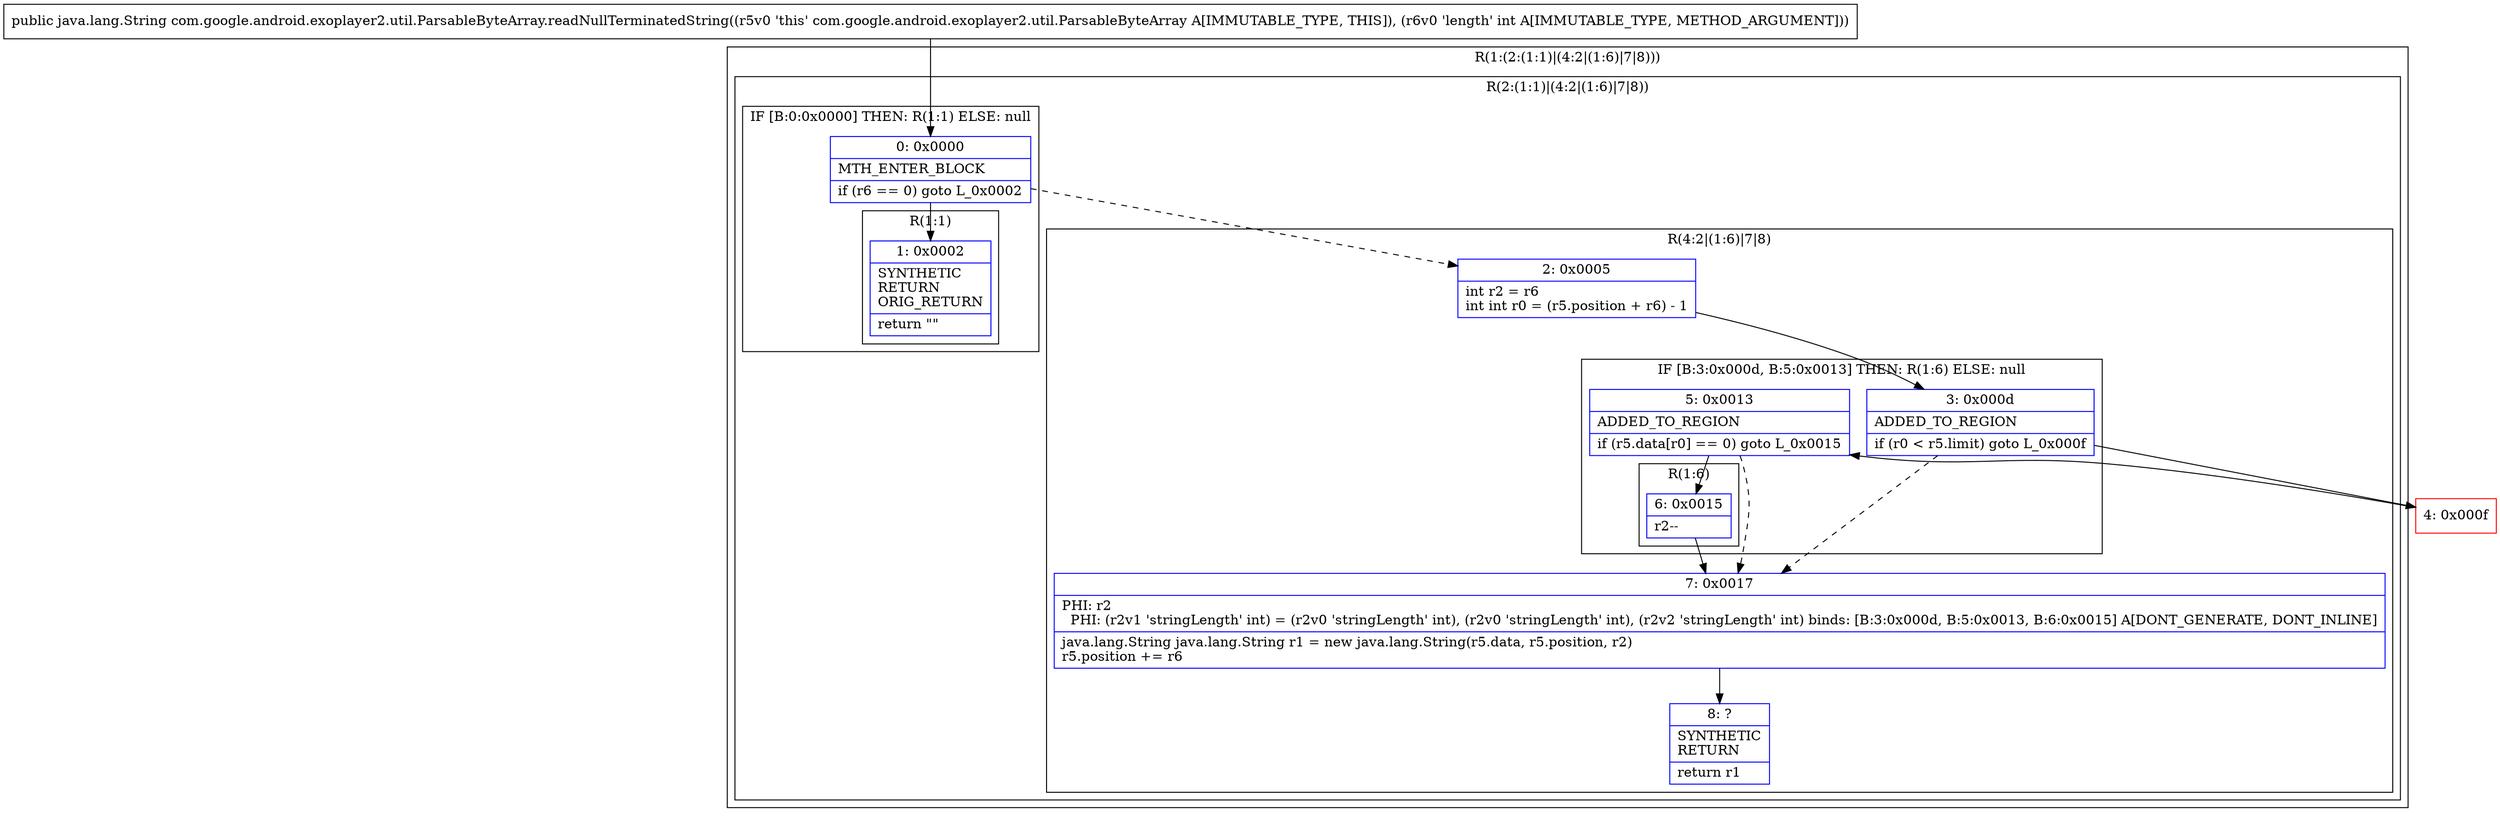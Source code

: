 digraph "CFG forcom.google.android.exoplayer2.util.ParsableByteArray.readNullTerminatedString(I)Ljava\/lang\/String;" {
subgraph cluster_Region_212956890 {
label = "R(1:(2:(1:1)|(4:2|(1:6)|7|8)))";
node [shape=record,color=blue];
subgraph cluster_Region_1527144834 {
label = "R(2:(1:1)|(4:2|(1:6)|7|8))";
node [shape=record,color=blue];
subgraph cluster_IfRegion_1174774665 {
label = "IF [B:0:0x0000] THEN: R(1:1) ELSE: null";
node [shape=record,color=blue];
Node_0 [shape=record,label="{0\:\ 0x0000|MTH_ENTER_BLOCK\l|if (r6 == 0) goto L_0x0002\l}"];
subgraph cluster_Region_383272357 {
label = "R(1:1)";
node [shape=record,color=blue];
Node_1 [shape=record,label="{1\:\ 0x0002|SYNTHETIC\lRETURN\lORIG_RETURN\l|return \"\"\l}"];
}
}
subgraph cluster_Region_706790177 {
label = "R(4:2|(1:6)|7|8)";
node [shape=record,color=blue];
Node_2 [shape=record,label="{2\:\ 0x0005|int r2 = r6\lint int r0 = (r5.position + r6) \- 1\l}"];
subgraph cluster_IfRegion_744906988 {
label = "IF [B:3:0x000d, B:5:0x0013] THEN: R(1:6) ELSE: null";
node [shape=record,color=blue];
Node_3 [shape=record,label="{3\:\ 0x000d|ADDED_TO_REGION\l|if (r0 \< r5.limit) goto L_0x000f\l}"];
Node_5 [shape=record,label="{5\:\ 0x0013|ADDED_TO_REGION\l|if (r5.data[r0] == 0) goto L_0x0015\l}"];
subgraph cluster_Region_570777951 {
label = "R(1:6)";
node [shape=record,color=blue];
Node_6 [shape=record,label="{6\:\ 0x0015|r2\-\-\l}"];
}
}
Node_7 [shape=record,label="{7\:\ 0x0017|PHI: r2 \l  PHI: (r2v1 'stringLength' int) = (r2v0 'stringLength' int), (r2v0 'stringLength' int), (r2v2 'stringLength' int) binds: [B:3:0x000d, B:5:0x0013, B:6:0x0015] A[DONT_GENERATE, DONT_INLINE]\l|java.lang.String java.lang.String r1 = new java.lang.String(r5.data, r5.position, r2)\lr5.position += r6\l}"];
Node_8 [shape=record,label="{8\:\ ?|SYNTHETIC\lRETURN\l|return r1\l}"];
}
}
}
Node_4 [shape=record,color=red,label="{4\:\ 0x000f}"];
MethodNode[shape=record,label="{public java.lang.String com.google.android.exoplayer2.util.ParsableByteArray.readNullTerminatedString((r5v0 'this' com.google.android.exoplayer2.util.ParsableByteArray A[IMMUTABLE_TYPE, THIS]), (r6v0 'length' int A[IMMUTABLE_TYPE, METHOD_ARGUMENT])) }"];
MethodNode -> Node_0;
Node_0 -> Node_1;
Node_0 -> Node_2[style=dashed];
Node_2 -> Node_3;
Node_3 -> Node_4;
Node_3 -> Node_7[style=dashed];
Node_5 -> Node_6;
Node_5 -> Node_7[style=dashed];
Node_6 -> Node_7;
Node_7 -> Node_8;
Node_4 -> Node_5;
}

